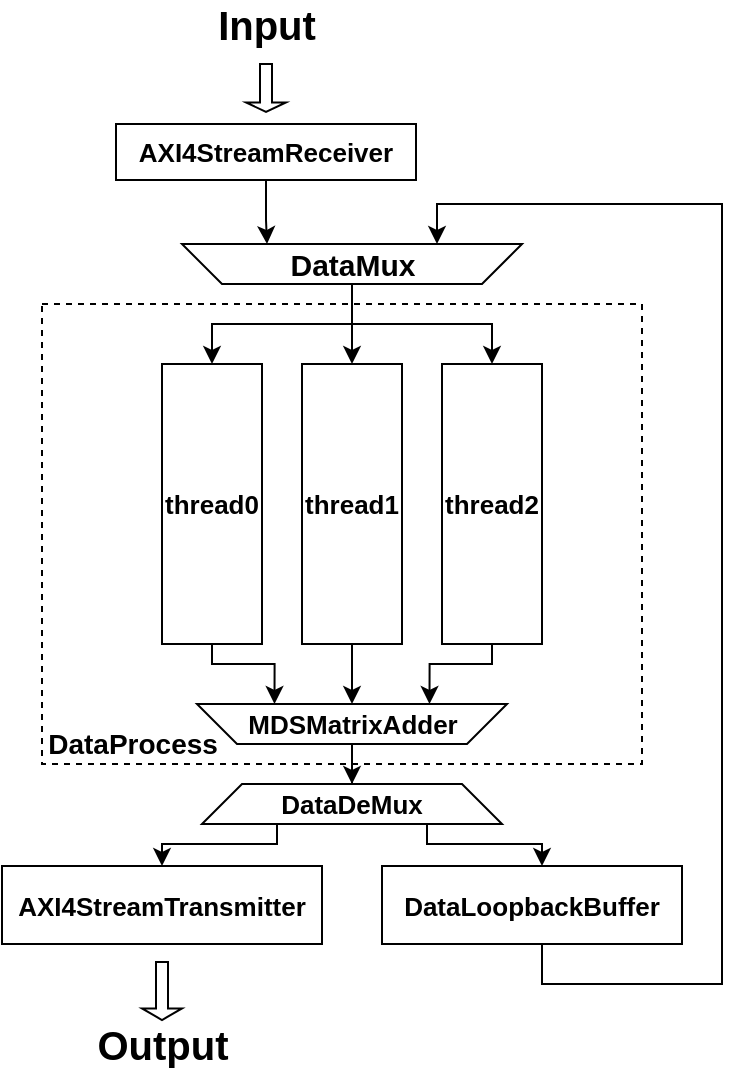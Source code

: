<mxfile version="15.4.0" type="device"><diagram id="AWRwTH_quSVHdsbwtjJI" name="第 1 页"><mxGraphModel dx="782" dy="497" grid="1" gridSize="10" guides="1" tooltips="1" connect="1" arrows="1" fold="1" page="1" pageScale="1" pageWidth="827" pageHeight="1169" math="0" shadow="0"><root><mxCell id="0"/><mxCell id="1" parent="0"/><mxCell id="FeV8_Lromp3-UMupc1aP-42" value="" style="rounded=0;whiteSpace=wrap;html=1;dashed=1;" parent="1" vertex="1"><mxGeometry x="240" y="230" width="300" height="230" as="geometry"/></mxCell><mxCell id="FeV8_Lromp3-UMupc1aP-17" style="edgeStyle=orthogonalEdgeStyle;rounded=0;orthogonalLoop=1;jettySize=auto;html=1;entryX=0.5;entryY=0;entryDx=0;entryDy=0;" parent="1" source="FeV8_Lromp3-UMupc1aP-1" target="FeV8_Lromp3-UMupc1aP-5" edge="1"><mxGeometry relative="1" as="geometry"/></mxCell><mxCell id="FeV8_Lromp3-UMupc1aP-18" style="edgeStyle=orthogonalEdgeStyle;rounded=0;orthogonalLoop=1;jettySize=auto;html=1;exitX=0.5;exitY=0;exitDx=0;exitDy=0;entryX=0.5;entryY=0;entryDx=0;entryDy=0;" parent="1" source="FeV8_Lromp3-UMupc1aP-1" target="FeV8_Lromp3-UMupc1aP-6" edge="1"><mxGeometry relative="1" as="geometry"/></mxCell><mxCell id="FeV8_Lromp3-UMupc1aP-19" style="edgeStyle=orthogonalEdgeStyle;rounded=0;orthogonalLoop=1;jettySize=auto;html=1;exitX=0.5;exitY=0;exitDx=0;exitDy=0;entryX=0.5;entryY=0;entryDx=0;entryDy=0;" parent="1" source="FeV8_Lromp3-UMupc1aP-1" target="FeV8_Lromp3-UMupc1aP-7" edge="1"><mxGeometry relative="1" as="geometry"/></mxCell><mxCell id="FeV8_Lromp3-UMupc1aP-1" value="" style="shape=trapezoid;perimeter=trapezoidPerimeter;whiteSpace=wrap;html=1;fixedSize=1;rotation=-180;" parent="1" vertex="1"><mxGeometry x="310" y="200" width="170" height="20" as="geometry"/></mxCell><mxCell id="FeV8_Lromp3-UMupc1aP-2" value="&lt;font style=&quot;font-size: 15px&quot;&gt;&lt;b&gt;DataMux&lt;/b&gt;&lt;/font&gt;" style="text;html=1;resizable=0;autosize=1;align=center;verticalAlign=middle;points=[];fillColor=none;strokeColor=none;rounded=0;" parent="1" vertex="1"><mxGeometry x="355" y="200" width="80" height="20" as="geometry"/></mxCell><mxCell id="FeV8_Lromp3-UMupc1aP-25" style="edgeStyle=orthogonalEdgeStyle;rounded=0;orthogonalLoop=1;jettySize=auto;html=1;exitX=0.5;exitY=1;exitDx=0;exitDy=0;entryX=0.75;entryY=1;entryDx=0;entryDy=0;" parent="1" source="FeV8_Lromp3-UMupc1aP-5" target="FeV8_Lromp3-UMupc1aP-24" edge="1"><mxGeometry relative="1" as="geometry"><Array as="points"><mxPoint x="325" y="410"/><mxPoint x="356" y="410"/></Array></mxGeometry></mxCell><mxCell id="FeV8_Lromp3-UMupc1aP-5" value="&lt;font style=&quot;font-size: 13px&quot;&gt;&lt;b&gt;thread0&lt;/b&gt;&lt;/font&gt;" style="rounded=0;whiteSpace=wrap;html=1;" parent="1" vertex="1"><mxGeometry x="300" y="260" width="50" height="140" as="geometry"/></mxCell><mxCell id="FeV8_Lromp3-UMupc1aP-26" style="edgeStyle=orthogonalEdgeStyle;rounded=0;orthogonalLoop=1;jettySize=auto;html=1;entryX=0.5;entryY=1;entryDx=0;entryDy=0;" parent="1" source="FeV8_Lromp3-UMupc1aP-6" target="FeV8_Lromp3-UMupc1aP-24" edge="1"><mxGeometry relative="1" as="geometry"/></mxCell><mxCell id="FeV8_Lromp3-UMupc1aP-6" value="&lt;font style=&quot;font-size: 13px&quot;&gt;&lt;b&gt;thread1&lt;/b&gt;&lt;/font&gt;" style="rounded=0;whiteSpace=wrap;html=1;" parent="1" vertex="1"><mxGeometry x="370" y="260" width="50" height="140" as="geometry"/></mxCell><mxCell id="FeV8_Lromp3-UMupc1aP-27" style="edgeStyle=orthogonalEdgeStyle;rounded=0;orthogonalLoop=1;jettySize=auto;html=1;entryX=0.25;entryY=1;entryDx=0;entryDy=0;" parent="1" source="FeV8_Lromp3-UMupc1aP-7" target="FeV8_Lromp3-UMupc1aP-24" edge="1"><mxGeometry relative="1" as="geometry"><Array as="points"><mxPoint x="465" y="410"/><mxPoint x="434" y="410"/></Array></mxGeometry></mxCell><mxCell id="FeV8_Lromp3-UMupc1aP-7" value="&lt;font style=&quot;font-size: 13px&quot;&gt;&lt;b&gt;thread2&lt;/b&gt;&lt;/font&gt;" style="rounded=0;whiteSpace=wrap;html=1;" parent="1" vertex="1"><mxGeometry x="440" y="260" width="50" height="140" as="geometry"/></mxCell><mxCell id="FeV8_Lromp3-UMupc1aP-15" style="edgeStyle=orthogonalEdgeStyle;rounded=0;orthogonalLoop=1;jettySize=auto;html=1;entryX=0.75;entryY=1;entryDx=0;entryDy=0;" parent="1" source="FeV8_Lromp3-UMupc1aP-13" target="FeV8_Lromp3-UMupc1aP-1" edge="1"><mxGeometry relative="1" as="geometry"/></mxCell><mxCell id="FeV8_Lromp3-UMupc1aP-13" value="&lt;font style=&quot;font-size: 13px&quot;&gt;&lt;b&gt;AXI4StreamReceiver&lt;/b&gt;&lt;/font&gt;" style="rounded=0;whiteSpace=wrap;html=1;" parent="1" vertex="1"><mxGeometry x="277" y="140" width="150" height="28" as="geometry"/></mxCell><mxCell id="FeV8_Lromp3-UMupc1aP-21" value="" style="shape=singleArrow;direction=south;whiteSpace=wrap;html=1;" parent="1" vertex="1"><mxGeometry x="342" y="110" width="20" height="24" as="geometry"/></mxCell><mxCell id="FeV8_Lromp3-UMupc1aP-23" value="&lt;font size=&quot;1&quot;&gt;&lt;b style=&quot;font-size: 20px&quot;&gt;Input&lt;/b&gt;&lt;/font&gt;" style="text;html=1;resizable=0;autosize=1;align=center;verticalAlign=middle;points=[];fillColor=none;strokeColor=none;rounded=0;" parent="1" vertex="1"><mxGeometry x="322" y="80" width="60" height="20" as="geometry"/></mxCell><mxCell id="FeV8_Lromp3-UMupc1aP-24" value="" style="shape=trapezoid;perimeter=trapezoidPerimeter;whiteSpace=wrap;html=1;fixedSize=1;rotation=-180;" parent="1" vertex="1"><mxGeometry x="317.5" y="430" width="155" height="20" as="geometry"/></mxCell><mxCell id="FeV8_Lromp3-UMupc1aP-37" style="edgeStyle=orthogonalEdgeStyle;rounded=0;orthogonalLoop=1;jettySize=auto;html=1;exitX=0.75;exitY=1;exitDx=0;exitDy=0;" parent="1" source="FeV8_Lromp3-UMupc1aP-28" target="FeV8_Lromp3-UMupc1aP-36" edge="1"><mxGeometry relative="1" as="geometry"><Array as="points"><mxPoint x="433" y="500"/><mxPoint x="490" y="500"/></Array></mxGeometry></mxCell><mxCell id="LYUJFHkGKy7MnZWX56v1-1" style="edgeStyle=orthogonalEdgeStyle;rounded=0;orthogonalLoop=1;jettySize=auto;html=1;exitX=0.25;exitY=1;exitDx=0;exitDy=0;entryX=0.5;entryY=0;entryDx=0;entryDy=0;" parent="1" source="FeV8_Lromp3-UMupc1aP-28" target="FeV8_Lromp3-UMupc1aP-34" edge="1"><mxGeometry relative="1" as="geometry"><Array as="points"><mxPoint x="358" y="500"/><mxPoint x="300" y="500"/></Array></mxGeometry></mxCell><mxCell id="FeV8_Lromp3-UMupc1aP-28" value="&lt;font style=&quot;font-size: 13px&quot;&gt;&lt;b&gt;DataDeMux&lt;/b&gt;&lt;/font&gt;" style="shape=trapezoid;perimeter=trapezoidPerimeter;whiteSpace=wrap;html=1;fixedSize=1;" parent="1" vertex="1"><mxGeometry x="320" y="470" width="150" height="20" as="geometry"/></mxCell><mxCell id="FeV8_Lromp3-UMupc1aP-30" style="edgeStyle=orthogonalEdgeStyle;rounded=0;orthogonalLoop=1;jettySize=auto;html=1;entryX=0.5;entryY=0;entryDx=0;entryDy=0;" parent="1" source="FeV8_Lromp3-UMupc1aP-29" target="FeV8_Lromp3-UMupc1aP-28" edge="1"><mxGeometry relative="1" as="geometry"/></mxCell><mxCell id="FeV8_Lromp3-UMupc1aP-29" value="&lt;font style=&quot;font-size: 13px&quot;&gt;&lt;b&gt;MDSMatrixAdder&lt;/b&gt;&lt;/font&gt;" style="text;html=1;resizable=0;autosize=1;align=center;verticalAlign=middle;points=[];fillColor=none;strokeColor=none;rounded=0;" parent="1" vertex="1"><mxGeometry x="335" y="430" width="120" height="20" as="geometry"/></mxCell><mxCell id="FeV8_Lromp3-UMupc1aP-34" value="&lt;font style=&quot;font-size: 13px&quot;&gt;&lt;b&gt;AXI4StreamTransmitter&lt;/b&gt;&lt;/font&gt;" style="rounded=0;whiteSpace=wrap;html=1;" parent="1" vertex="1"><mxGeometry x="220" y="511" width="160" height="39" as="geometry"/></mxCell><mxCell id="FeV8_Lromp3-UMupc1aP-38" style="edgeStyle=orthogonalEdgeStyle;rounded=0;orthogonalLoop=1;jettySize=auto;html=1;entryX=0.25;entryY=1;entryDx=0;entryDy=0;" parent="1" source="FeV8_Lromp3-UMupc1aP-36" target="FeV8_Lromp3-UMupc1aP-1" edge="1"><mxGeometry relative="1" as="geometry"><Array as="points"><mxPoint x="490" y="570"/><mxPoint x="580" y="570"/><mxPoint x="580" y="180"/><mxPoint x="438" y="180"/></Array></mxGeometry></mxCell><mxCell id="FeV8_Lromp3-UMupc1aP-36" value="&lt;font style=&quot;font-size: 13px&quot;&gt;&lt;b&gt;DataLoopbackBuffer&lt;/b&gt;&lt;/font&gt;" style="rounded=0;whiteSpace=wrap;html=1;" parent="1" vertex="1"><mxGeometry x="410" y="511" width="150" height="39" as="geometry"/></mxCell><mxCell id="FeV8_Lromp3-UMupc1aP-39" value="" style="shape=singleArrow;direction=south;whiteSpace=wrap;html=1;" parent="1" vertex="1"><mxGeometry x="290" y="559" width="20" height="29" as="geometry"/></mxCell><mxCell id="FeV8_Lromp3-UMupc1aP-40" value="&lt;font size=&quot;1&quot;&gt;&lt;b style=&quot;font-size: 20px&quot;&gt;Output&lt;/b&gt;&lt;/font&gt;" style="text;html=1;resizable=0;autosize=1;align=center;verticalAlign=middle;points=[];fillColor=none;strokeColor=none;rounded=0;" parent="1" vertex="1"><mxGeometry x="260" y="590" width="80" height="20" as="geometry"/></mxCell><mxCell id="FeV8_Lromp3-UMupc1aP-43" value="&lt;font size=&quot;1&quot;&gt;&lt;b style=&quot;font-size: 14px&quot;&gt;DataProcess&lt;/b&gt;&lt;/font&gt;" style="text;html=1;resizable=0;autosize=1;align=center;verticalAlign=middle;points=[];fillColor=none;strokeColor=none;rounded=0;dashed=1;" parent="1" vertex="1"><mxGeometry x="235" y="440" width="100" height="20" as="geometry"/></mxCell></root></mxGraphModel></diagram></mxfile>